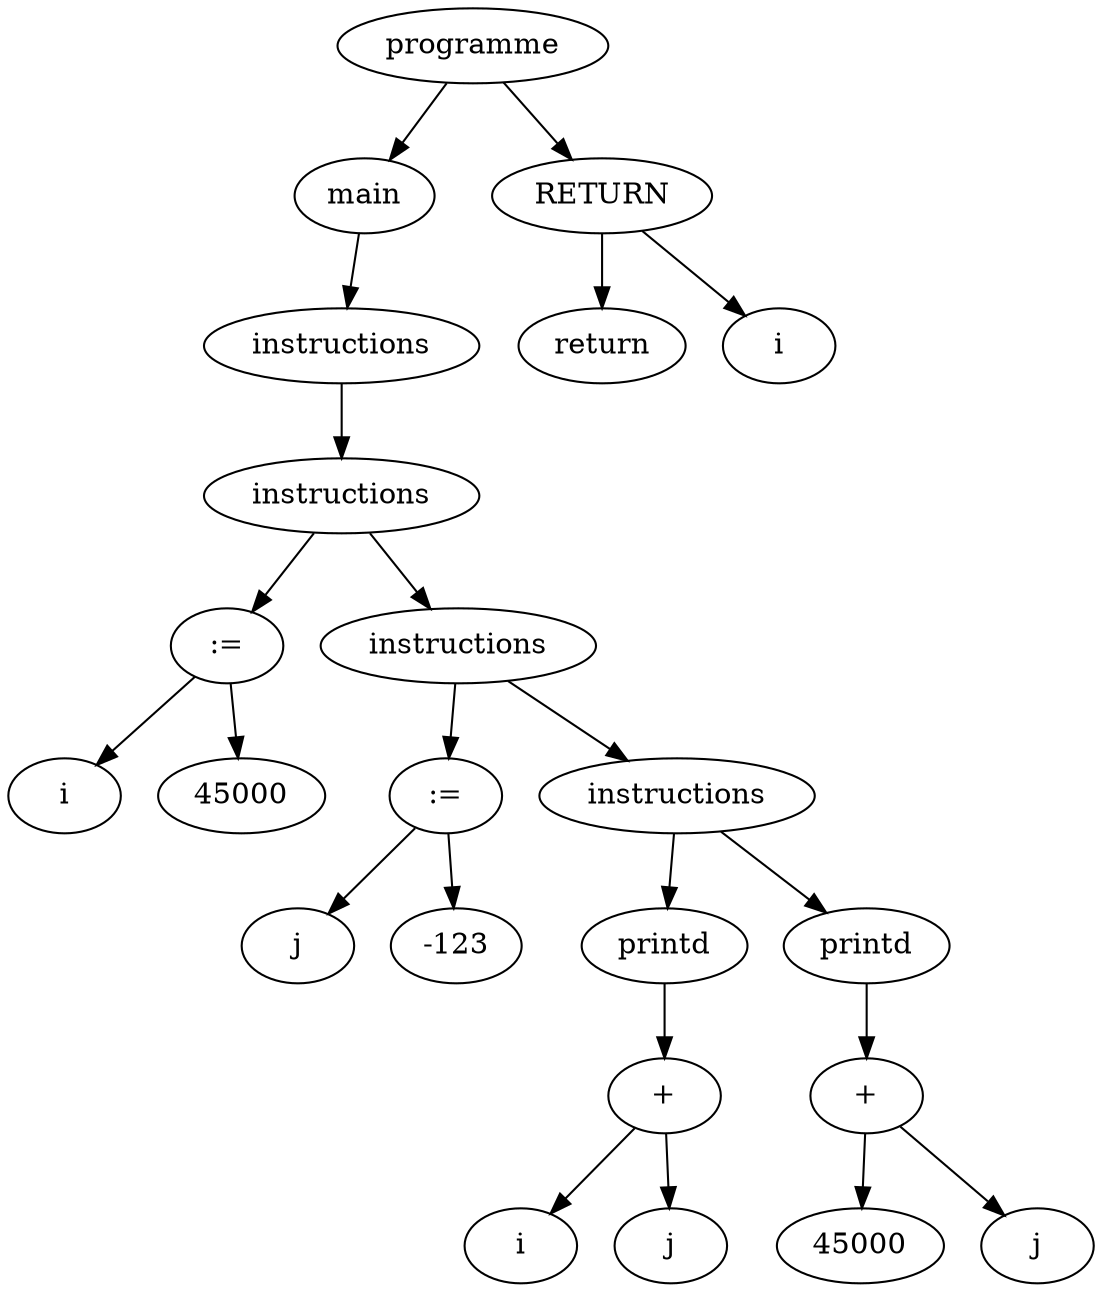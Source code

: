 digraph mon_programme {

node1 [label="programme" shape=ellipse ];
node2 [label="main" shape=ellipse ];
node3 [label="instructions" shape=ellipse ];
node4 [label="instructions" shape=ellipse ];
node5 [label=":=" shape=ellipse ];
node6 [label="i" shape=ellipse ];
node7 [label="45000" shape=ellipse ];
node8 [label="instructions" shape=ellipse ];
node9 [label=":=" shape=ellipse ];
node10 [label="j" shape=ellipse ];
node11 [label="-123" shape=ellipse ];
node12 [label="instructions" shape=ellipse ];
node13 [label="printd" shape=ellipse ];
node14 [label="+" shape=ellipse ];
node15 [label="i" shape=ellipse ];
node16 [label="j" shape=ellipse ];
node17 [label="printd" shape=ellipse ];
node18 [label="+" shape=ellipse ];
node19 [label="45000" shape=ellipse ];
node20 [label="j" shape=ellipse ];
node21 [label="RETURN" shape=ellipse ];
node22 [label="return" shape=ellipse ];
node23 [label="i" shape=ellipse ];
node5->node6;
node5->node7;
node9->node10;
node9->node11;
node14->node15;
node14->node16;
node13->node14;
node18->node19;
node18->node20;
node17->node18;
node12->node13;
node12->node17;
node8->node9;
node8->node12;
node4->node5;
node4->node8;
node3->node4;
node2->node3;
node21->node22;
node21->node23;
node1->node2;
node1->node21;
}